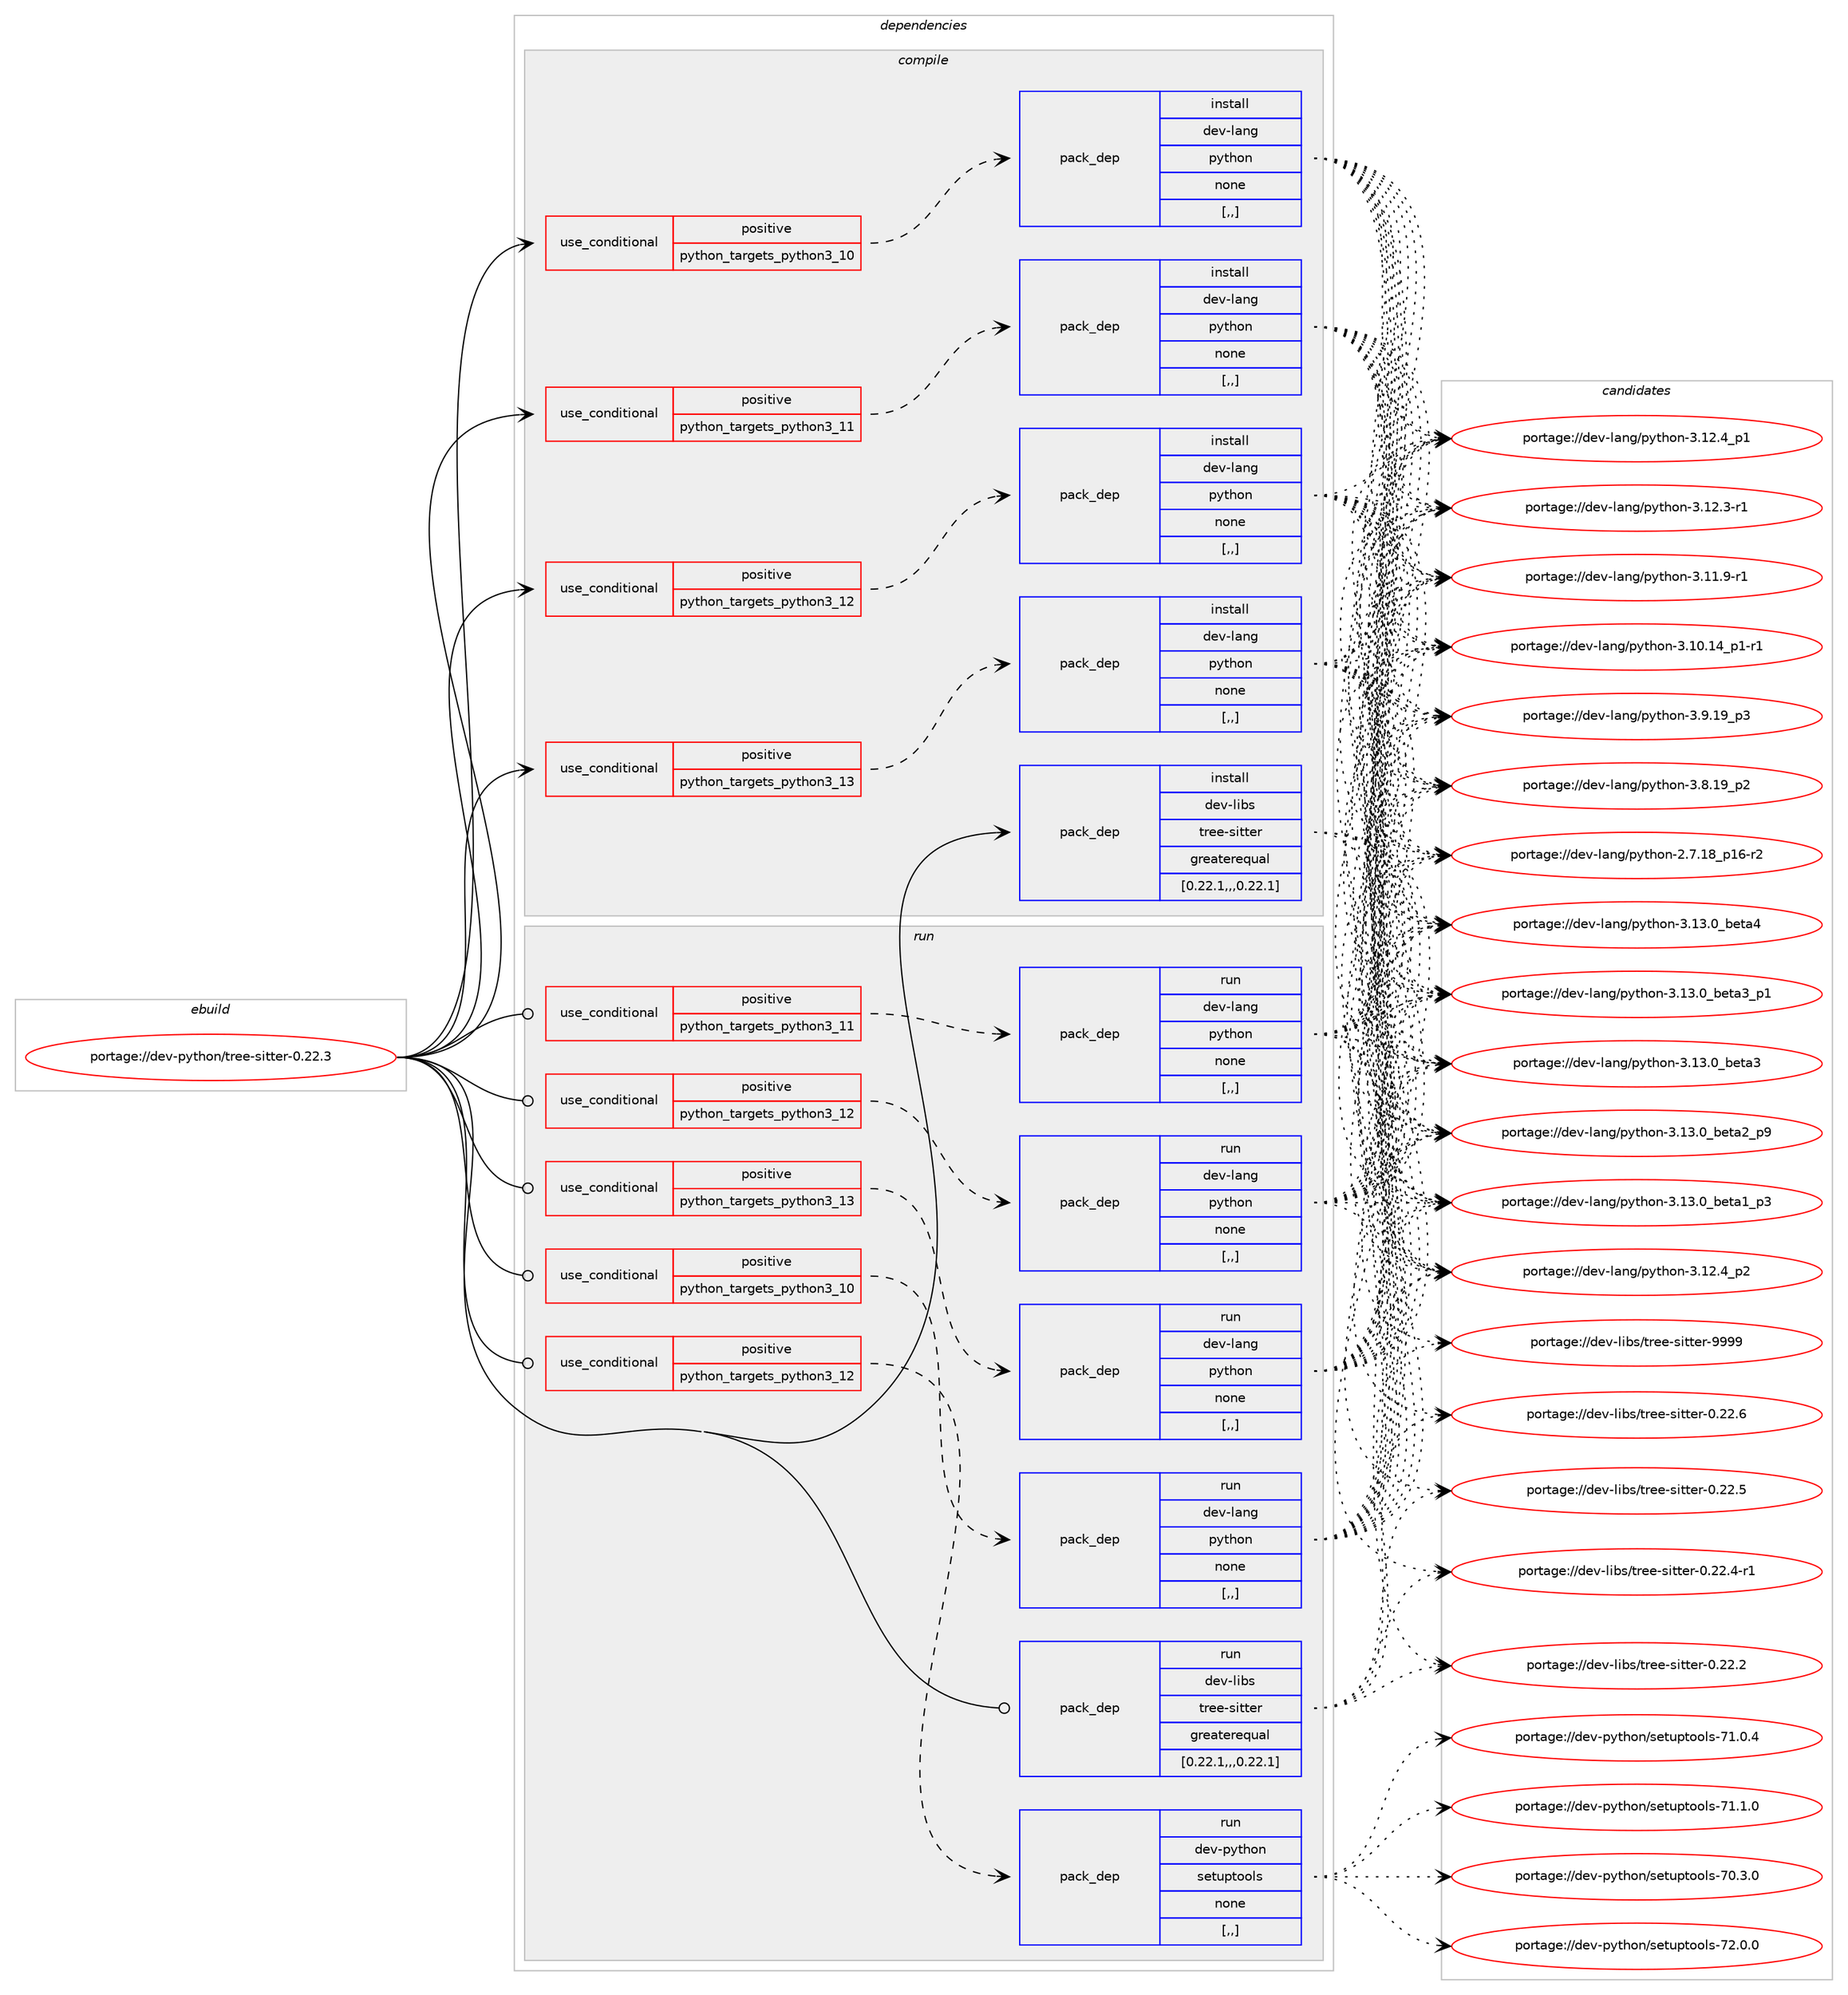 digraph prolog {

# *************
# Graph options
# *************

newrank=true;
concentrate=true;
compound=true;
graph [rankdir=LR,fontname=Helvetica,fontsize=10,ranksep=1.5];#, ranksep=2.5, nodesep=0.2];
edge  [arrowhead=vee];
node  [fontname=Helvetica,fontsize=10];

# **********
# The ebuild
# **********

subgraph cluster_leftcol {
color=gray;
label=<<i>ebuild</i>>;
id [label="portage://dev-python/tree-sitter-0.22.3", color=red, width=4, href="../dev-python/tree-sitter-0.22.3.svg"];
}

# ****************
# The dependencies
# ****************

subgraph cluster_midcol {
color=gray;
label=<<i>dependencies</i>>;
subgraph cluster_compile {
fillcolor="#eeeeee";
style=filled;
label=<<i>compile</i>>;
subgraph cond40721 {
dependency166354 [label=<<TABLE BORDER="0" CELLBORDER="1" CELLSPACING="0" CELLPADDING="4"><TR><TD ROWSPAN="3" CELLPADDING="10">use_conditional</TD></TR><TR><TD>positive</TD></TR><TR><TD>python_targets_python3_10</TD></TR></TABLE>>, shape=none, color=red];
subgraph pack124360 {
dependency166355 [label=<<TABLE BORDER="0" CELLBORDER="1" CELLSPACING="0" CELLPADDING="4" WIDTH="220"><TR><TD ROWSPAN="6" CELLPADDING="30">pack_dep</TD></TR><TR><TD WIDTH="110">install</TD></TR><TR><TD>dev-lang</TD></TR><TR><TD>python</TD></TR><TR><TD>none</TD></TR><TR><TD>[,,]</TD></TR></TABLE>>, shape=none, color=blue];
}
dependency166354:e -> dependency166355:w [weight=20,style="dashed",arrowhead="vee"];
}
id:e -> dependency166354:w [weight=20,style="solid",arrowhead="vee"];
subgraph cond40722 {
dependency166356 [label=<<TABLE BORDER="0" CELLBORDER="1" CELLSPACING="0" CELLPADDING="4"><TR><TD ROWSPAN="3" CELLPADDING="10">use_conditional</TD></TR><TR><TD>positive</TD></TR><TR><TD>python_targets_python3_11</TD></TR></TABLE>>, shape=none, color=red];
subgraph pack124361 {
dependency166357 [label=<<TABLE BORDER="0" CELLBORDER="1" CELLSPACING="0" CELLPADDING="4" WIDTH="220"><TR><TD ROWSPAN="6" CELLPADDING="30">pack_dep</TD></TR><TR><TD WIDTH="110">install</TD></TR><TR><TD>dev-lang</TD></TR><TR><TD>python</TD></TR><TR><TD>none</TD></TR><TR><TD>[,,]</TD></TR></TABLE>>, shape=none, color=blue];
}
dependency166356:e -> dependency166357:w [weight=20,style="dashed",arrowhead="vee"];
}
id:e -> dependency166356:w [weight=20,style="solid",arrowhead="vee"];
subgraph cond40723 {
dependency166358 [label=<<TABLE BORDER="0" CELLBORDER="1" CELLSPACING="0" CELLPADDING="4"><TR><TD ROWSPAN="3" CELLPADDING="10">use_conditional</TD></TR><TR><TD>positive</TD></TR><TR><TD>python_targets_python3_12</TD></TR></TABLE>>, shape=none, color=red];
subgraph pack124362 {
dependency166359 [label=<<TABLE BORDER="0" CELLBORDER="1" CELLSPACING="0" CELLPADDING="4" WIDTH="220"><TR><TD ROWSPAN="6" CELLPADDING="30">pack_dep</TD></TR><TR><TD WIDTH="110">install</TD></TR><TR><TD>dev-lang</TD></TR><TR><TD>python</TD></TR><TR><TD>none</TD></TR><TR><TD>[,,]</TD></TR></TABLE>>, shape=none, color=blue];
}
dependency166358:e -> dependency166359:w [weight=20,style="dashed",arrowhead="vee"];
}
id:e -> dependency166358:w [weight=20,style="solid",arrowhead="vee"];
subgraph cond40724 {
dependency166360 [label=<<TABLE BORDER="0" CELLBORDER="1" CELLSPACING="0" CELLPADDING="4"><TR><TD ROWSPAN="3" CELLPADDING="10">use_conditional</TD></TR><TR><TD>positive</TD></TR><TR><TD>python_targets_python3_13</TD></TR></TABLE>>, shape=none, color=red];
subgraph pack124363 {
dependency166361 [label=<<TABLE BORDER="0" CELLBORDER="1" CELLSPACING="0" CELLPADDING="4" WIDTH="220"><TR><TD ROWSPAN="6" CELLPADDING="30">pack_dep</TD></TR><TR><TD WIDTH="110">install</TD></TR><TR><TD>dev-lang</TD></TR><TR><TD>python</TD></TR><TR><TD>none</TD></TR><TR><TD>[,,]</TD></TR></TABLE>>, shape=none, color=blue];
}
dependency166360:e -> dependency166361:w [weight=20,style="dashed",arrowhead="vee"];
}
id:e -> dependency166360:w [weight=20,style="solid",arrowhead="vee"];
subgraph pack124364 {
dependency166362 [label=<<TABLE BORDER="0" CELLBORDER="1" CELLSPACING="0" CELLPADDING="4" WIDTH="220"><TR><TD ROWSPAN="6" CELLPADDING="30">pack_dep</TD></TR><TR><TD WIDTH="110">install</TD></TR><TR><TD>dev-libs</TD></TR><TR><TD>tree-sitter</TD></TR><TR><TD>greaterequal</TD></TR><TR><TD>[0.22.1,,,0.22.1]</TD></TR></TABLE>>, shape=none, color=blue];
}
id:e -> dependency166362:w [weight=20,style="solid",arrowhead="vee"];
}
subgraph cluster_compileandrun {
fillcolor="#eeeeee";
style=filled;
label=<<i>compile and run</i>>;
}
subgraph cluster_run {
fillcolor="#eeeeee";
style=filled;
label=<<i>run</i>>;
subgraph cond40725 {
dependency166363 [label=<<TABLE BORDER="0" CELLBORDER="1" CELLSPACING="0" CELLPADDING="4"><TR><TD ROWSPAN="3" CELLPADDING="10">use_conditional</TD></TR><TR><TD>positive</TD></TR><TR><TD>python_targets_python3_10</TD></TR></TABLE>>, shape=none, color=red];
subgraph pack124365 {
dependency166364 [label=<<TABLE BORDER="0" CELLBORDER="1" CELLSPACING="0" CELLPADDING="4" WIDTH="220"><TR><TD ROWSPAN="6" CELLPADDING="30">pack_dep</TD></TR><TR><TD WIDTH="110">run</TD></TR><TR><TD>dev-lang</TD></TR><TR><TD>python</TD></TR><TR><TD>none</TD></TR><TR><TD>[,,]</TD></TR></TABLE>>, shape=none, color=blue];
}
dependency166363:e -> dependency166364:w [weight=20,style="dashed",arrowhead="vee"];
}
id:e -> dependency166363:w [weight=20,style="solid",arrowhead="odot"];
subgraph cond40726 {
dependency166365 [label=<<TABLE BORDER="0" CELLBORDER="1" CELLSPACING="0" CELLPADDING="4"><TR><TD ROWSPAN="3" CELLPADDING="10">use_conditional</TD></TR><TR><TD>positive</TD></TR><TR><TD>python_targets_python3_11</TD></TR></TABLE>>, shape=none, color=red];
subgraph pack124366 {
dependency166366 [label=<<TABLE BORDER="0" CELLBORDER="1" CELLSPACING="0" CELLPADDING="4" WIDTH="220"><TR><TD ROWSPAN="6" CELLPADDING="30">pack_dep</TD></TR><TR><TD WIDTH="110">run</TD></TR><TR><TD>dev-lang</TD></TR><TR><TD>python</TD></TR><TR><TD>none</TD></TR><TR><TD>[,,]</TD></TR></TABLE>>, shape=none, color=blue];
}
dependency166365:e -> dependency166366:w [weight=20,style="dashed",arrowhead="vee"];
}
id:e -> dependency166365:w [weight=20,style="solid",arrowhead="odot"];
subgraph cond40727 {
dependency166367 [label=<<TABLE BORDER="0" CELLBORDER="1" CELLSPACING="0" CELLPADDING="4"><TR><TD ROWSPAN="3" CELLPADDING="10">use_conditional</TD></TR><TR><TD>positive</TD></TR><TR><TD>python_targets_python3_12</TD></TR></TABLE>>, shape=none, color=red];
subgraph pack124367 {
dependency166368 [label=<<TABLE BORDER="0" CELLBORDER="1" CELLSPACING="0" CELLPADDING="4" WIDTH="220"><TR><TD ROWSPAN="6" CELLPADDING="30">pack_dep</TD></TR><TR><TD WIDTH="110">run</TD></TR><TR><TD>dev-lang</TD></TR><TR><TD>python</TD></TR><TR><TD>none</TD></TR><TR><TD>[,,]</TD></TR></TABLE>>, shape=none, color=blue];
}
dependency166367:e -> dependency166368:w [weight=20,style="dashed",arrowhead="vee"];
}
id:e -> dependency166367:w [weight=20,style="solid",arrowhead="odot"];
subgraph cond40728 {
dependency166369 [label=<<TABLE BORDER="0" CELLBORDER="1" CELLSPACING="0" CELLPADDING="4"><TR><TD ROWSPAN="3" CELLPADDING="10">use_conditional</TD></TR><TR><TD>positive</TD></TR><TR><TD>python_targets_python3_12</TD></TR></TABLE>>, shape=none, color=red];
subgraph pack124368 {
dependency166370 [label=<<TABLE BORDER="0" CELLBORDER="1" CELLSPACING="0" CELLPADDING="4" WIDTH="220"><TR><TD ROWSPAN="6" CELLPADDING="30">pack_dep</TD></TR><TR><TD WIDTH="110">run</TD></TR><TR><TD>dev-python</TD></TR><TR><TD>setuptools</TD></TR><TR><TD>none</TD></TR><TR><TD>[,,]</TD></TR></TABLE>>, shape=none, color=blue];
}
dependency166369:e -> dependency166370:w [weight=20,style="dashed",arrowhead="vee"];
}
id:e -> dependency166369:w [weight=20,style="solid",arrowhead="odot"];
subgraph cond40729 {
dependency166371 [label=<<TABLE BORDER="0" CELLBORDER="1" CELLSPACING="0" CELLPADDING="4"><TR><TD ROWSPAN="3" CELLPADDING="10">use_conditional</TD></TR><TR><TD>positive</TD></TR><TR><TD>python_targets_python3_13</TD></TR></TABLE>>, shape=none, color=red];
subgraph pack124369 {
dependency166372 [label=<<TABLE BORDER="0" CELLBORDER="1" CELLSPACING="0" CELLPADDING="4" WIDTH="220"><TR><TD ROWSPAN="6" CELLPADDING="30">pack_dep</TD></TR><TR><TD WIDTH="110">run</TD></TR><TR><TD>dev-lang</TD></TR><TR><TD>python</TD></TR><TR><TD>none</TD></TR><TR><TD>[,,]</TD></TR></TABLE>>, shape=none, color=blue];
}
dependency166371:e -> dependency166372:w [weight=20,style="dashed",arrowhead="vee"];
}
id:e -> dependency166371:w [weight=20,style="solid",arrowhead="odot"];
subgraph pack124370 {
dependency166373 [label=<<TABLE BORDER="0" CELLBORDER="1" CELLSPACING="0" CELLPADDING="4" WIDTH="220"><TR><TD ROWSPAN="6" CELLPADDING="30">pack_dep</TD></TR><TR><TD WIDTH="110">run</TD></TR><TR><TD>dev-libs</TD></TR><TR><TD>tree-sitter</TD></TR><TR><TD>greaterequal</TD></TR><TR><TD>[0.22.1,,,0.22.1]</TD></TR></TABLE>>, shape=none, color=blue];
}
id:e -> dependency166373:w [weight=20,style="solid",arrowhead="odot"];
}
}

# **************
# The candidates
# **************

subgraph cluster_choices {
rank=same;
color=gray;
label=<<i>candidates</i>>;

subgraph choice124360 {
color=black;
nodesep=1;
choice1001011184510897110103471121211161041111104551464951464895981011169752 [label="portage://dev-lang/python-3.13.0_beta4", color=red, width=4,href="../dev-lang/python-3.13.0_beta4.svg"];
choice10010111845108971101034711212111610411111045514649514648959810111697519511249 [label="portage://dev-lang/python-3.13.0_beta3_p1", color=red, width=4,href="../dev-lang/python-3.13.0_beta3_p1.svg"];
choice1001011184510897110103471121211161041111104551464951464895981011169751 [label="portage://dev-lang/python-3.13.0_beta3", color=red, width=4,href="../dev-lang/python-3.13.0_beta3.svg"];
choice10010111845108971101034711212111610411111045514649514648959810111697509511257 [label="portage://dev-lang/python-3.13.0_beta2_p9", color=red, width=4,href="../dev-lang/python-3.13.0_beta2_p9.svg"];
choice10010111845108971101034711212111610411111045514649514648959810111697499511251 [label="portage://dev-lang/python-3.13.0_beta1_p3", color=red, width=4,href="../dev-lang/python-3.13.0_beta1_p3.svg"];
choice100101118451089711010347112121116104111110455146495046529511250 [label="portage://dev-lang/python-3.12.4_p2", color=red, width=4,href="../dev-lang/python-3.12.4_p2.svg"];
choice100101118451089711010347112121116104111110455146495046529511249 [label="portage://dev-lang/python-3.12.4_p1", color=red, width=4,href="../dev-lang/python-3.12.4_p1.svg"];
choice100101118451089711010347112121116104111110455146495046514511449 [label="portage://dev-lang/python-3.12.3-r1", color=red, width=4,href="../dev-lang/python-3.12.3-r1.svg"];
choice100101118451089711010347112121116104111110455146494946574511449 [label="portage://dev-lang/python-3.11.9-r1", color=red, width=4,href="../dev-lang/python-3.11.9-r1.svg"];
choice100101118451089711010347112121116104111110455146494846495295112494511449 [label="portage://dev-lang/python-3.10.14_p1-r1", color=red, width=4,href="../dev-lang/python-3.10.14_p1-r1.svg"];
choice100101118451089711010347112121116104111110455146574649579511251 [label="portage://dev-lang/python-3.9.19_p3", color=red, width=4,href="../dev-lang/python-3.9.19_p3.svg"];
choice100101118451089711010347112121116104111110455146564649579511250 [label="portage://dev-lang/python-3.8.19_p2", color=red, width=4,href="../dev-lang/python-3.8.19_p2.svg"];
choice100101118451089711010347112121116104111110455046554649569511249544511450 [label="portage://dev-lang/python-2.7.18_p16-r2", color=red, width=4,href="../dev-lang/python-2.7.18_p16-r2.svg"];
dependency166355:e -> choice1001011184510897110103471121211161041111104551464951464895981011169752:w [style=dotted,weight="100"];
dependency166355:e -> choice10010111845108971101034711212111610411111045514649514648959810111697519511249:w [style=dotted,weight="100"];
dependency166355:e -> choice1001011184510897110103471121211161041111104551464951464895981011169751:w [style=dotted,weight="100"];
dependency166355:e -> choice10010111845108971101034711212111610411111045514649514648959810111697509511257:w [style=dotted,weight="100"];
dependency166355:e -> choice10010111845108971101034711212111610411111045514649514648959810111697499511251:w [style=dotted,weight="100"];
dependency166355:e -> choice100101118451089711010347112121116104111110455146495046529511250:w [style=dotted,weight="100"];
dependency166355:e -> choice100101118451089711010347112121116104111110455146495046529511249:w [style=dotted,weight="100"];
dependency166355:e -> choice100101118451089711010347112121116104111110455146495046514511449:w [style=dotted,weight="100"];
dependency166355:e -> choice100101118451089711010347112121116104111110455146494946574511449:w [style=dotted,weight="100"];
dependency166355:e -> choice100101118451089711010347112121116104111110455146494846495295112494511449:w [style=dotted,weight="100"];
dependency166355:e -> choice100101118451089711010347112121116104111110455146574649579511251:w [style=dotted,weight="100"];
dependency166355:e -> choice100101118451089711010347112121116104111110455146564649579511250:w [style=dotted,weight="100"];
dependency166355:e -> choice100101118451089711010347112121116104111110455046554649569511249544511450:w [style=dotted,weight="100"];
}
subgraph choice124361 {
color=black;
nodesep=1;
choice1001011184510897110103471121211161041111104551464951464895981011169752 [label="portage://dev-lang/python-3.13.0_beta4", color=red, width=4,href="../dev-lang/python-3.13.0_beta4.svg"];
choice10010111845108971101034711212111610411111045514649514648959810111697519511249 [label="portage://dev-lang/python-3.13.0_beta3_p1", color=red, width=4,href="../dev-lang/python-3.13.0_beta3_p1.svg"];
choice1001011184510897110103471121211161041111104551464951464895981011169751 [label="portage://dev-lang/python-3.13.0_beta3", color=red, width=4,href="../dev-lang/python-3.13.0_beta3.svg"];
choice10010111845108971101034711212111610411111045514649514648959810111697509511257 [label="portage://dev-lang/python-3.13.0_beta2_p9", color=red, width=4,href="../dev-lang/python-3.13.0_beta2_p9.svg"];
choice10010111845108971101034711212111610411111045514649514648959810111697499511251 [label="portage://dev-lang/python-3.13.0_beta1_p3", color=red, width=4,href="../dev-lang/python-3.13.0_beta1_p3.svg"];
choice100101118451089711010347112121116104111110455146495046529511250 [label="portage://dev-lang/python-3.12.4_p2", color=red, width=4,href="../dev-lang/python-3.12.4_p2.svg"];
choice100101118451089711010347112121116104111110455146495046529511249 [label="portage://dev-lang/python-3.12.4_p1", color=red, width=4,href="../dev-lang/python-3.12.4_p1.svg"];
choice100101118451089711010347112121116104111110455146495046514511449 [label="portage://dev-lang/python-3.12.3-r1", color=red, width=4,href="../dev-lang/python-3.12.3-r1.svg"];
choice100101118451089711010347112121116104111110455146494946574511449 [label="portage://dev-lang/python-3.11.9-r1", color=red, width=4,href="../dev-lang/python-3.11.9-r1.svg"];
choice100101118451089711010347112121116104111110455146494846495295112494511449 [label="portage://dev-lang/python-3.10.14_p1-r1", color=red, width=4,href="../dev-lang/python-3.10.14_p1-r1.svg"];
choice100101118451089711010347112121116104111110455146574649579511251 [label="portage://dev-lang/python-3.9.19_p3", color=red, width=4,href="../dev-lang/python-3.9.19_p3.svg"];
choice100101118451089711010347112121116104111110455146564649579511250 [label="portage://dev-lang/python-3.8.19_p2", color=red, width=4,href="../dev-lang/python-3.8.19_p2.svg"];
choice100101118451089711010347112121116104111110455046554649569511249544511450 [label="portage://dev-lang/python-2.7.18_p16-r2", color=red, width=4,href="../dev-lang/python-2.7.18_p16-r2.svg"];
dependency166357:e -> choice1001011184510897110103471121211161041111104551464951464895981011169752:w [style=dotted,weight="100"];
dependency166357:e -> choice10010111845108971101034711212111610411111045514649514648959810111697519511249:w [style=dotted,weight="100"];
dependency166357:e -> choice1001011184510897110103471121211161041111104551464951464895981011169751:w [style=dotted,weight="100"];
dependency166357:e -> choice10010111845108971101034711212111610411111045514649514648959810111697509511257:w [style=dotted,weight="100"];
dependency166357:e -> choice10010111845108971101034711212111610411111045514649514648959810111697499511251:w [style=dotted,weight="100"];
dependency166357:e -> choice100101118451089711010347112121116104111110455146495046529511250:w [style=dotted,weight="100"];
dependency166357:e -> choice100101118451089711010347112121116104111110455146495046529511249:w [style=dotted,weight="100"];
dependency166357:e -> choice100101118451089711010347112121116104111110455146495046514511449:w [style=dotted,weight="100"];
dependency166357:e -> choice100101118451089711010347112121116104111110455146494946574511449:w [style=dotted,weight="100"];
dependency166357:e -> choice100101118451089711010347112121116104111110455146494846495295112494511449:w [style=dotted,weight="100"];
dependency166357:e -> choice100101118451089711010347112121116104111110455146574649579511251:w [style=dotted,weight="100"];
dependency166357:e -> choice100101118451089711010347112121116104111110455146564649579511250:w [style=dotted,weight="100"];
dependency166357:e -> choice100101118451089711010347112121116104111110455046554649569511249544511450:w [style=dotted,weight="100"];
}
subgraph choice124362 {
color=black;
nodesep=1;
choice1001011184510897110103471121211161041111104551464951464895981011169752 [label="portage://dev-lang/python-3.13.0_beta4", color=red, width=4,href="../dev-lang/python-3.13.0_beta4.svg"];
choice10010111845108971101034711212111610411111045514649514648959810111697519511249 [label="portage://dev-lang/python-3.13.0_beta3_p1", color=red, width=4,href="../dev-lang/python-3.13.0_beta3_p1.svg"];
choice1001011184510897110103471121211161041111104551464951464895981011169751 [label="portage://dev-lang/python-3.13.0_beta3", color=red, width=4,href="../dev-lang/python-3.13.0_beta3.svg"];
choice10010111845108971101034711212111610411111045514649514648959810111697509511257 [label="portage://dev-lang/python-3.13.0_beta2_p9", color=red, width=4,href="../dev-lang/python-3.13.0_beta2_p9.svg"];
choice10010111845108971101034711212111610411111045514649514648959810111697499511251 [label="portage://dev-lang/python-3.13.0_beta1_p3", color=red, width=4,href="../dev-lang/python-3.13.0_beta1_p3.svg"];
choice100101118451089711010347112121116104111110455146495046529511250 [label="portage://dev-lang/python-3.12.4_p2", color=red, width=4,href="../dev-lang/python-3.12.4_p2.svg"];
choice100101118451089711010347112121116104111110455146495046529511249 [label="portage://dev-lang/python-3.12.4_p1", color=red, width=4,href="../dev-lang/python-3.12.4_p1.svg"];
choice100101118451089711010347112121116104111110455146495046514511449 [label="portage://dev-lang/python-3.12.3-r1", color=red, width=4,href="../dev-lang/python-3.12.3-r1.svg"];
choice100101118451089711010347112121116104111110455146494946574511449 [label="portage://dev-lang/python-3.11.9-r1", color=red, width=4,href="../dev-lang/python-3.11.9-r1.svg"];
choice100101118451089711010347112121116104111110455146494846495295112494511449 [label="portage://dev-lang/python-3.10.14_p1-r1", color=red, width=4,href="../dev-lang/python-3.10.14_p1-r1.svg"];
choice100101118451089711010347112121116104111110455146574649579511251 [label="portage://dev-lang/python-3.9.19_p3", color=red, width=4,href="../dev-lang/python-3.9.19_p3.svg"];
choice100101118451089711010347112121116104111110455146564649579511250 [label="portage://dev-lang/python-3.8.19_p2", color=red, width=4,href="../dev-lang/python-3.8.19_p2.svg"];
choice100101118451089711010347112121116104111110455046554649569511249544511450 [label="portage://dev-lang/python-2.7.18_p16-r2", color=red, width=4,href="../dev-lang/python-2.7.18_p16-r2.svg"];
dependency166359:e -> choice1001011184510897110103471121211161041111104551464951464895981011169752:w [style=dotted,weight="100"];
dependency166359:e -> choice10010111845108971101034711212111610411111045514649514648959810111697519511249:w [style=dotted,weight="100"];
dependency166359:e -> choice1001011184510897110103471121211161041111104551464951464895981011169751:w [style=dotted,weight="100"];
dependency166359:e -> choice10010111845108971101034711212111610411111045514649514648959810111697509511257:w [style=dotted,weight="100"];
dependency166359:e -> choice10010111845108971101034711212111610411111045514649514648959810111697499511251:w [style=dotted,weight="100"];
dependency166359:e -> choice100101118451089711010347112121116104111110455146495046529511250:w [style=dotted,weight="100"];
dependency166359:e -> choice100101118451089711010347112121116104111110455146495046529511249:w [style=dotted,weight="100"];
dependency166359:e -> choice100101118451089711010347112121116104111110455146495046514511449:w [style=dotted,weight="100"];
dependency166359:e -> choice100101118451089711010347112121116104111110455146494946574511449:w [style=dotted,weight="100"];
dependency166359:e -> choice100101118451089711010347112121116104111110455146494846495295112494511449:w [style=dotted,weight="100"];
dependency166359:e -> choice100101118451089711010347112121116104111110455146574649579511251:w [style=dotted,weight="100"];
dependency166359:e -> choice100101118451089711010347112121116104111110455146564649579511250:w [style=dotted,weight="100"];
dependency166359:e -> choice100101118451089711010347112121116104111110455046554649569511249544511450:w [style=dotted,weight="100"];
}
subgraph choice124363 {
color=black;
nodesep=1;
choice1001011184510897110103471121211161041111104551464951464895981011169752 [label="portage://dev-lang/python-3.13.0_beta4", color=red, width=4,href="../dev-lang/python-3.13.0_beta4.svg"];
choice10010111845108971101034711212111610411111045514649514648959810111697519511249 [label="portage://dev-lang/python-3.13.0_beta3_p1", color=red, width=4,href="../dev-lang/python-3.13.0_beta3_p1.svg"];
choice1001011184510897110103471121211161041111104551464951464895981011169751 [label="portage://dev-lang/python-3.13.0_beta3", color=red, width=4,href="../dev-lang/python-3.13.0_beta3.svg"];
choice10010111845108971101034711212111610411111045514649514648959810111697509511257 [label="portage://dev-lang/python-3.13.0_beta2_p9", color=red, width=4,href="../dev-lang/python-3.13.0_beta2_p9.svg"];
choice10010111845108971101034711212111610411111045514649514648959810111697499511251 [label="portage://dev-lang/python-3.13.0_beta1_p3", color=red, width=4,href="../dev-lang/python-3.13.0_beta1_p3.svg"];
choice100101118451089711010347112121116104111110455146495046529511250 [label="portage://dev-lang/python-3.12.4_p2", color=red, width=4,href="../dev-lang/python-3.12.4_p2.svg"];
choice100101118451089711010347112121116104111110455146495046529511249 [label="portage://dev-lang/python-3.12.4_p1", color=red, width=4,href="../dev-lang/python-3.12.4_p1.svg"];
choice100101118451089711010347112121116104111110455146495046514511449 [label="portage://dev-lang/python-3.12.3-r1", color=red, width=4,href="../dev-lang/python-3.12.3-r1.svg"];
choice100101118451089711010347112121116104111110455146494946574511449 [label="portage://dev-lang/python-3.11.9-r1", color=red, width=4,href="../dev-lang/python-3.11.9-r1.svg"];
choice100101118451089711010347112121116104111110455146494846495295112494511449 [label="portage://dev-lang/python-3.10.14_p1-r1", color=red, width=4,href="../dev-lang/python-3.10.14_p1-r1.svg"];
choice100101118451089711010347112121116104111110455146574649579511251 [label="portage://dev-lang/python-3.9.19_p3", color=red, width=4,href="../dev-lang/python-3.9.19_p3.svg"];
choice100101118451089711010347112121116104111110455146564649579511250 [label="portage://dev-lang/python-3.8.19_p2", color=red, width=4,href="../dev-lang/python-3.8.19_p2.svg"];
choice100101118451089711010347112121116104111110455046554649569511249544511450 [label="portage://dev-lang/python-2.7.18_p16-r2", color=red, width=4,href="../dev-lang/python-2.7.18_p16-r2.svg"];
dependency166361:e -> choice1001011184510897110103471121211161041111104551464951464895981011169752:w [style=dotted,weight="100"];
dependency166361:e -> choice10010111845108971101034711212111610411111045514649514648959810111697519511249:w [style=dotted,weight="100"];
dependency166361:e -> choice1001011184510897110103471121211161041111104551464951464895981011169751:w [style=dotted,weight="100"];
dependency166361:e -> choice10010111845108971101034711212111610411111045514649514648959810111697509511257:w [style=dotted,weight="100"];
dependency166361:e -> choice10010111845108971101034711212111610411111045514649514648959810111697499511251:w [style=dotted,weight="100"];
dependency166361:e -> choice100101118451089711010347112121116104111110455146495046529511250:w [style=dotted,weight="100"];
dependency166361:e -> choice100101118451089711010347112121116104111110455146495046529511249:w [style=dotted,weight="100"];
dependency166361:e -> choice100101118451089711010347112121116104111110455146495046514511449:w [style=dotted,weight="100"];
dependency166361:e -> choice100101118451089711010347112121116104111110455146494946574511449:w [style=dotted,weight="100"];
dependency166361:e -> choice100101118451089711010347112121116104111110455146494846495295112494511449:w [style=dotted,weight="100"];
dependency166361:e -> choice100101118451089711010347112121116104111110455146574649579511251:w [style=dotted,weight="100"];
dependency166361:e -> choice100101118451089711010347112121116104111110455146564649579511250:w [style=dotted,weight="100"];
dependency166361:e -> choice100101118451089711010347112121116104111110455046554649569511249544511450:w [style=dotted,weight="100"];
}
subgraph choice124364 {
color=black;
nodesep=1;
choice100101118451081059811547116114101101451151051161161011144557575757 [label="portage://dev-libs/tree-sitter-9999", color=red, width=4,href="../dev-libs/tree-sitter-9999.svg"];
choice1001011184510810598115471161141011014511510511611610111445484650504654 [label="portage://dev-libs/tree-sitter-0.22.6", color=red, width=4,href="../dev-libs/tree-sitter-0.22.6.svg"];
choice1001011184510810598115471161141011014511510511611610111445484650504653 [label="portage://dev-libs/tree-sitter-0.22.5", color=red, width=4,href="../dev-libs/tree-sitter-0.22.5.svg"];
choice10010111845108105981154711611410110145115105116116101114454846505046524511449 [label="portage://dev-libs/tree-sitter-0.22.4-r1", color=red, width=4,href="../dev-libs/tree-sitter-0.22.4-r1.svg"];
choice1001011184510810598115471161141011014511510511611610111445484650504650 [label="portage://dev-libs/tree-sitter-0.22.2", color=red, width=4,href="../dev-libs/tree-sitter-0.22.2.svg"];
dependency166362:e -> choice100101118451081059811547116114101101451151051161161011144557575757:w [style=dotted,weight="100"];
dependency166362:e -> choice1001011184510810598115471161141011014511510511611610111445484650504654:w [style=dotted,weight="100"];
dependency166362:e -> choice1001011184510810598115471161141011014511510511611610111445484650504653:w [style=dotted,weight="100"];
dependency166362:e -> choice10010111845108105981154711611410110145115105116116101114454846505046524511449:w [style=dotted,weight="100"];
dependency166362:e -> choice1001011184510810598115471161141011014511510511611610111445484650504650:w [style=dotted,weight="100"];
}
subgraph choice124365 {
color=black;
nodesep=1;
choice1001011184510897110103471121211161041111104551464951464895981011169752 [label="portage://dev-lang/python-3.13.0_beta4", color=red, width=4,href="../dev-lang/python-3.13.0_beta4.svg"];
choice10010111845108971101034711212111610411111045514649514648959810111697519511249 [label="portage://dev-lang/python-3.13.0_beta3_p1", color=red, width=4,href="../dev-lang/python-3.13.0_beta3_p1.svg"];
choice1001011184510897110103471121211161041111104551464951464895981011169751 [label="portage://dev-lang/python-3.13.0_beta3", color=red, width=4,href="../dev-lang/python-3.13.0_beta3.svg"];
choice10010111845108971101034711212111610411111045514649514648959810111697509511257 [label="portage://dev-lang/python-3.13.0_beta2_p9", color=red, width=4,href="../dev-lang/python-3.13.0_beta2_p9.svg"];
choice10010111845108971101034711212111610411111045514649514648959810111697499511251 [label="portage://dev-lang/python-3.13.0_beta1_p3", color=red, width=4,href="../dev-lang/python-3.13.0_beta1_p3.svg"];
choice100101118451089711010347112121116104111110455146495046529511250 [label="portage://dev-lang/python-3.12.4_p2", color=red, width=4,href="../dev-lang/python-3.12.4_p2.svg"];
choice100101118451089711010347112121116104111110455146495046529511249 [label="portage://dev-lang/python-3.12.4_p1", color=red, width=4,href="../dev-lang/python-3.12.4_p1.svg"];
choice100101118451089711010347112121116104111110455146495046514511449 [label="portage://dev-lang/python-3.12.3-r1", color=red, width=4,href="../dev-lang/python-3.12.3-r1.svg"];
choice100101118451089711010347112121116104111110455146494946574511449 [label="portage://dev-lang/python-3.11.9-r1", color=red, width=4,href="../dev-lang/python-3.11.9-r1.svg"];
choice100101118451089711010347112121116104111110455146494846495295112494511449 [label="portage://dev-lang/python-3.10.14_p1-r1", color=red, width=4,href="../dev-lang/python-3.10.14_p1-r1.svg"];
choice100101118451089711010347112121116104111110455146574649579511251 [label="portage://dev-lang/python-3.9.19_p3", color=red, width=4,href="../dev-lang/python-3.9.19_p3.svg"];
choice100101118451089711010347112121116104111110455146564649579511250 [label="portage://dev-lang/python-3.8.19_p2", color=red, width=4,href="../dev-lang/python-3.8.19_p2.svg"];
choice100101118451089711010347112121116104111110455046554649569511249544511450 [label="portage://dev-lang/python-2.7.18_p16-r2", color=red, width=4,href="../dev-lang/python-2.7.18_p16-r2.svg"];
dependency166364:e -> choice1001011184510897110103471121211161041111104551464951464895981011169752:w [style=dotted,weight="100"];
dependency166364:e -> choice10010111845108971101034711212111610411111045514649514648959810111697519511249:w [style=dotted,weight="100"];
dependency166364:e -> choice1001011184510897110103471121211161041111104551464951464895981011169751:w [style=dotted,weight="100"];
dependency166364:e -> choice10010111845108971101034711212111610411111045514649514648959810111697509511257:w [style=dotted,weight="100"];
dependency166364:e -> choice10010111845108971101034711212111610411111045514649514648959810111697499511251:w [style=dotted,weight="100"];
dependency166364:e -> choice100101118451089711010347112121116104111110455146495046529511250:w [style=dotted,weight="100"];
dependency166364:e -> choice100101118451089711010347112121116104111110455146495046529511249:w [style=dotted,weight="100"];
dependency166364:e -> choice100101118451089711010347112121116104111110455146495046514511449:w [style=dotted,weight="100"];
dependency166364:e -> choice100101118451089711010347112121116104111110455146494946574511449:w [style=dotted,weight="100"];
dependency166364:e -> choice100101118451089711010347112121116104111110455146494846495295112494511449:w [style=dotted,weight="100"];
dependency166364:e -> choice100101118451089711010347112121116104111110455146574649579511251:w [style=dotted,weight="100"];
dependency166364:e -> choice100101118451089711010347112121116104111110455146564649579511250:w [style=dotted,weight="100"];
dependency166364:e -> choice100101118451089711010347112121116104111110455046554649569511249544511450:w [style=dotted,weight="100"];
}
subgraph choice124366 {
color=black;
nodesep=1;
choice1001011184510897110103471121211161041111104551464951464895981011169752 [label="portage://dev-lang/python-3.13.0_beta4", color=red, width=4,href="../dev-lang/python-3.13.0_beta4.svg"];
choice10010111845108971101034711212111610411111045514649514648959810111697519511249 [label="portage://dev-lang/python-3.13.0_beta3_p1", color=red, width=4,href="../dev-lang/python-3.13.0_beta3_p1.svg"];
choice1001011184510897110103471121211161041111104551464951464895981011169751 [label="portage://dev-lang/python-3.13.0_beta3", color=red, width=4,href="../dev-lang/python-3.13.0_beta3.svg"];
choice10010111845108971101034711212111610411111045514649514648959810111697509511257 [label="portage://dev-lang/python-3.13.0_beta2_p9", color=red, width=4,href="../dev-lang/python-3.13.0_beta2_p9.svg"];
choice10010111845108971101034711212111610411111045514649514648959810111697499511251 [label="portage://dev-lang/python-3.13.0_beta1_p3", color=red, width=4,href="../dev-lang/python-3.13.0_beta1_p3.svg"];
choice100101118451089711010347112121116104111110455146495046529511250 [label="portage://dev-lang/python-3.12.4_p2", color=red, width=4,href="../dev-lang/python-3.12.4_p2.svg"];
choice100101118451089711010347112121116104111110455146495046529511249 [label="portage://dev-lang/python-3.12.4_p1", color=red, width=4,href="../dev-lang/python-3.12.4_p1.svg"];
choice100101118451089711010347112121116104111110455146495046514511449 [label="portage://dev-lang/python-3.12.3-r1", color=red, width=4,href="../dev-lang/python-3.12.3-r1.svg"];
choice100101118451089711010347112121116104111110455146494946574511449 [label="portage://dev-lang/python-3.11.9-r1", color=red, width=4,href="../dev-lang/python-3.11.9-r1.svg"];
choice100101118451089711010347112121116104111110455146494846495295112494511449 [label="portage://dev-lang/python-3.10.14_p1-r1", color=red, width=4,href="../dev-lang/python-3.10.14_p1-r1.svg"];
choice100101118451089711010347112121116104111110455146574649579511251 [label="portage://dev-lang/python-3.9.19_p3", color=red, width=4,href="../dev-lang/python-3.9.19_p3.svg"];
choice100101118451089711010347112121116104111110455146564649579511250 [label="portage://dev-lang/python-3.8.19_p2", color=red, width=4,href="../dev-lang/python-3.8.19_p2.svg"];
choice100101118451089711010347112121116104111110455046554649569511249544511450 [label="portage://dev-lang/python-2.7.18_p16-r2", color=red, width=4,href="../dev-lang/python-2.7.18_p16-r2.svg"];
dependency166366:e -> choice1001011184510897110103471121211161041111104551464951464895981011169752:w [style=dotted,weight="100"];
dependency166366:e -> choice10010111845108971101034711212111610411111045514649514648959810111697519511249:w [style=dotted,weight="100"];
dependency166366:e -> choice1001011184510897110103471121211161041111104551464951464895981011169751:w [style=dotted,weight="100"];
dependency166366:e -> choice10010111845108971101034711212111610411111045514649514648959810111697509511257:w [style=dotted,weight="100"];
dependency166366:e -> choice10010111845108971101034711212111610411111045514649514648959810111697499511251:w [style=dotted,weight="100"];
dependency166366:e -> choice100101118451089711010347112121116104111110455146495046529511250:w [style=dotted,weight="100"];
dependency166366:e -> choice100101118451089711010347112121116104111110455146495046529511249:w [style=dotted,weight="100"];
dependency166366:e -> choice100101118451089711010347112121116104111110455146495046514511449:w [style=dotted,weight="100"];
dependency166366:e -> choice100101118451089711010347112121116104111110455146494946574511449:w [style=dotted,weight="100"];
dependency166366:e -> choice100101118451089711010347112121116104111110455146494846495295112494511449:w [style=dotted,weight="100"];
dependency166366:e -> choice100101118451089711010347112121116104111110455146574649579511251:w [style=dotted,weight="100"];
dependency166366:e -> choice100101118451089711010347112121116104111110455146564649579511250:w [style=dotted,weight="100"];
dependency166366:e -> choice100101118451089711010347112121116104111110455046554649569511249544511450:w [style=dotted,weight="100"];
}
subgraph choice124367 {
color=black;
nodesep=1;
choice1001011184510897110103471121211161041111104551464951464895981011169752 [label="portage://dev-lang/python-3.13.0_beta4", color=red, width=4,href="../dev-lang/python-3.13.0_beta4.svg"];
choice10010111845108971101034711212111610411111045514649514648959810111697519511249 [label="portage://dev-lang/python-3.13.0_beta3_p1", color=red, width=4,href="../dev-lang/python-3.13.0_beta3_p1.svg"];
choice1001011184510897110103471121211161041111104551464951464895981011169751 [label="portage://dev-lang/python-3.13.0_beta3", color=red, width=4,href="../dev-lang/python-3.13.0_beta3.svg"];
choice10010111845108971101034711212111610411111045514649514648959810111697509511257 [label="portage://dev-lang/python-3.13.0_beta2_p9", color=red, width=4,href="../dev-lang/python-3.13.0_beta2_p9.svg"];
choice10010111845108971101034711212111610411111045514649514648959810111697499511251 [label="portage://dev-lang/python-3.13.0_beta1_p3", color=red, width=4,href="../dev-lang/python-3.13.0_beta1_p3.svg"];
choice100101118451089711010347112121116104111110455146495046529511250 [label="portage://dev-lang/python-3.12.4_p2", color=red, width=4,href="../dev-lang/python-3.12.4_p2.svg"];
choice100101118451089711010347112121116104111110455146495046529511249 [label="portage://dev-lang/python-3.12.4_p1", color=red, width=4,href="../dev-lang/python-3.12.4_p1.svg"];
choice100101118451089711010347112121116104111110455146495046514511449 [label="portage://dev-lang/python-3.12.3-r1", color=red, width=4,href="../dev-lang/python-3.12.3-r1.svg"];
choice100101118451089711010347112121116104111110455146494946574511449 [label="portage://dev-lang/python-3.11.9-r1", color=red, width=4,href="../dev-lang/python-3.11.9-r1.svg"];
choice100101118451089711010347112121116104111110455146494846495295112494511449 [label="portage://dev-lang/python-3.10.14_p1-r1", color=red, width=4,href="../dev-lang/python-3.10.14_p1-r1.svg"];
choice100101118451089711010347112121116104111110455146574649579511251 [label="portage://dev-lang/python-3.9.19_p3", color=red, width=4,href="../dev-lang/python-3.9.19_p3.svg"];
choice100101118451089711010347112121116104111110455146564649579511250 [label="portage://dev-lang/python-3.8.19_p2", color=red, width=4,href="../dev-lang/python-3.8.19_p2.svg"];
choice100101118451089711010347112121116104111110455046554649569511249544511450 [label="portage://dev-lang/python-2.7.18_p16-r2", color=red, width=4,href="../dev-lang/python-2.7.18_p16-r2.svg"];
dependency166368:e -> choice1001011184510897110103471121211161041111104551464951464895981011169752:w [style=dotted,weight="100"];
dependency166368:e -> choice10010111845108971101034711212111610411111045514649514648959810111697519511249:w [style=dotted,weight="100"];
dependency166368:e -> choice1001011184510897110103471121211161041111104551464951464895981011169751:w [style=dotted,weight="100"];
dependency166368:e -> choice10010111845108971101034711212111610411111045514649514648959810111697509511257:w [style=dotted,weight="100"];
dependency166368:e -> choice10010111845108971101034711212111610411111045514649514648959810111697499511251:w [style=dotted,weight="100"];
dependency166368:e -> choice100101118451089711010347112121116104111110455146495046529511250:w [style=dotted,weight="100"];
dependency166368:e -> choice100101118451089711010347112121116104111110455146495046529511249:w [style=dotted,weight="100"];
dependency166368:e -> choice100101118451089711010347112121116104111110455146495046514511449:w [style=dotted,weight="100"];
dependency166368:e -> choice100101118451089711010347112121116104111110455146494946574511449:w [style=dotted,weight="100"];
dependency166368:e -> choice100101118451089711010347112121116104111110455146494846495295112494511449:w [style=dotted,weight="100"];
dependency166368:e -> choice100101118451089711010347112121116104111110455146574649579511251:w [style=dotted,weight="100"];
dependency166368:e -> choice100101118451089711010347112121116104111110455146564649579511250:w [style=dotted,weight="100"];
dependency166368:e -> choice100101118451089711010347112121116104111110455046554649569511249544511450:w [style=dotted,weight="100"];
}
subgraph choice124368 {
color=black;
nodesep=1;
choice100101118451121211161041111104711510111611711211611111110811545555046484648 [label="portage://dev-python/setuptools-72.0.0", color=red, width=4,href="../dev-python/setuptools-72.0.0.svg"];
choice100101118451121211161041111104711510111611711211611111110811545554946494648 [label="portage://dev-python/setuptools-71.1.0", color=red, width=4,href="../dev-python/setuptools-71.1.0.svg"];
choice100101118451121211161041111104711510111611711211611111110811545554946484652 [label="portage://dev-python/setuptools-71.0.4", color=red, width=4,href="../dev-python/setuptools-71.0.4.svg"];
choice100101118451121211161041111104711510111611711211611111110811545554846514648 [label="portage://dev-python/setuptools-70.3.0", color=red, width=4,href="../dev-python/setuptools-70.3.0.svg"];
dependency166370:e -> choice100101118451121211161041111104711510111611711211611111110811545555046484648:w [style=dotted,weight="100"];
dependency166370:e -> choice100101118451121211161041111104711510111611711211611111110811545554946494648:w [style=dotted,weight="100"];
dependency166370:e -> choice100101118451121211161041111104711510111611711211611111110811545554946484652:w [style=dotted,weight="100"];
dependency166370:e -> choice100101118451121211161041111104711510111611711211611111110811545554846514648:w [style=dotted,weight="100"];
}
subgraph choice124369 {
color=black;
nodesep=1;
choice1001011184510897110103471121211161041111104551464951464895981011169752 [label="portage://dev-lang/python-3.13.0_beta4", color=red, width=4,href="../dev-lang/python-3.13.0_beta4.svg"];
choice10010111845108971101034711212111610411111045514649514648959810111697519511249 [label="portage://dev-lang/python-3.13.0_beta3_p1", color=red, width=4,href="../dev-lang/python-3.13.0_beta3_p1.svg"];
choice1001011184510897110103471121211161041111104551464951464895981011169751 [label="portage://dev-lang/python-3.13.0_beta3", color=red, width=4,href="../dev-lang/python-3.13.0_beta3.svg"];
choice10010111845108971101034711212111610411111045514649514648959810111697509511257 [label="portage://dev-lang/python-3.13.0_beta2_p9", color=red, width=4,href="../dev-lang/python-3.13.0_beta2_p9.svg"];
choice10010111845108971101034711212111610411111045514649514648959810111697499511251 [label="portage://dev-lang/python-3.13.0_beta1_p3", color=red, width=4,href="../dev-lang/python-3.13.0_beta1_p3.svg"];
choice100101118451089711010347112121116104111110455146495046529511250 [label="portage://dev-lang/python-3.12.4_p2", color=red, width=4,href="../dev-lang/python-3.12.4_p2.svg"];
choice100101118451089711010347112121116104111110455146495046529511249 [label="portage://dev-lang/python-3.12.4_p1", color=red, width=4,href="../dev-lang/python-3.12.4_p1.svg"];
choice100101118451089711010347112121116104111110455146495046514511449 [label="portage://dev-lang/python-3.12.3-r1", color=red, width=4,href="../dev-lang/python-3.12.3-r1.svg"];
choice100101118451089711010347112121116104111110455146494946574511449 [label="portage://dev-lang/python-3.11.9-r1", color=red, width=4,href="../dev-lang/python-3.11.9-r1.svg"];
choice100101118451089711010347112121116104111110455146494846495295112494511449 [label="portage://dev-lang/python-3.10.14_p1-r1", color=red, width=4,href="../dev-lang/python-3.10.14_p1-r1.svg"];
choice100101118451089711010347112121116104111110455146574649579511251 [label="portage://dev-lang/python-3.9.19_p3", color=red, width=4,href="../dev-lang/python-3.9.19_p3.svg"];
choice100101118451089711010347112121116104111110455146564649579511250 [label="portage://dev-lang/python-3.8.19_p2", color=red, width=4,href="../dev-lang/python-3.8.19_p2.svg"];
choice100101118451089711010347112121116104111110455046554649569511249544511450 [label="portage://dev-lang/python-2.7.18_p16-r2", color=red, width=4,href="../dev-lang/python-2.7.18_p16-r2.svg"];
dependency166372:e -> choice1001011184510897110103471121211161041111104551464951464895981011169752:w [style=dotted,weight="100"];
dependency166372:e -> choice10010111845108971101034711212111610411111045514649514648959810111697519511249:w [style=dotted,weight="100"];
dependency166372:e -> choice1001011184510897110103471121211161041111104551464951464895981011169751:w [style=dotted,weight="100"];
dependency166372:e -> choice10010111845108971101034711212111610411111045514649514648959810111697509511257:w [style=dotted,weight="100"];
dependency166372:e -> choice10010111845108971101034711212111610411111045514649514648959810111697499511251:w [style=dotted,weight="100"];
dependency166372:e -> choice100101118451089711010347112121116104111110455146495046529511250:w [style=dotted,weight="100"];
dependency166372:e -> choice100101118451089711010347112121116104111110455146495046529511249:w [style=dotted,weight="100"];
dependency166372:e -> choice100101118451089711010347112121116104111110455146495046514511449:w [style=dotted,weight="100"];
dependency166372:e -> choice100101118451089711010347112121116104111110455146494946574511449:w [style=dotted,weight="100"];
dependency166372:e -> choice100101118451089711010347112121116104111110455146494846495295112494511449:w [style=dotted,weight="100"];
dependency166372:e -> choice100101118451089711010347112121116104111110455146574649579511251:w [style=dotted,weight="100"];
dependency166372:e -> choice100101118451089711010347112121116104111110455146564649579511250:w [style=dotted,weight="100"];
dependency166372:e -> choice100101118451089711010347112121116104111110455046554649569511249544511450:w [style=dotted,weight="100"];
}
subgraph choice124370 {
color=black;
nodesep=1;
choice100101118451081059811547116114101101451151051161161011144557575757 [label="portage://dev-libs/tree-sitter-9999", color=red, width=4,href="../dev-libs/tree-sitter-9999.svg"];
choice1001011184510810598115471161141011014511510511611610111445484650504654 [label="portage://dev-libs/tree-sitter-0.22.6", color=red, width=4,href="../dev-libs/tree-sitter-0.22.6.svg"];
choice1001011184510810598115471161141011014511510511611610111445484650504653 [label="portage://dev-libs/tree-sitter-0.22.5", color=red, width=4,href="../dev-libs/tree-sitter-0.22.5.svg"];
choice10010111845108105981154711611410110145115105116116101114454846505046524511449 [label="portage://dev-libs/tree-sitter-0.22.4-r1", color=red, width=4,href="../dev-libs/tree-sitter-0.22.4-r1.svg"];
choice1001011184510810598115471161141011014511510511611610111445484650504650 [label="portage://dev-libs/tree-sitter-0.22.2", color=red, width=4,href="../dev-libs/tree-sitter-0.22.2.svg"];
dependency166373:e -> choice100101118451081059811547116114101101451151051161161011144557575757:w [style=dotted,weight="100"];
dependency166373:e -> choice1001011184510810598115471161141011014511510511611610111445484650504654:w [style=dotted,weight="100"];
dependency166373:e -> choice1001011184510810598115471161141011014511510511611610111445484650504653:w [style=dotted,weight="100"];
dependency166373:e -> choice10010111845108105981154711611410110145115105116116101114454846505046524511449:w [style=dotted,weight="100"];
dependency166373:e -> choice1001011184510810598115471161141011014511510511611610111445484650504650:w [style=dotted,weight="100"];
}
}

}
